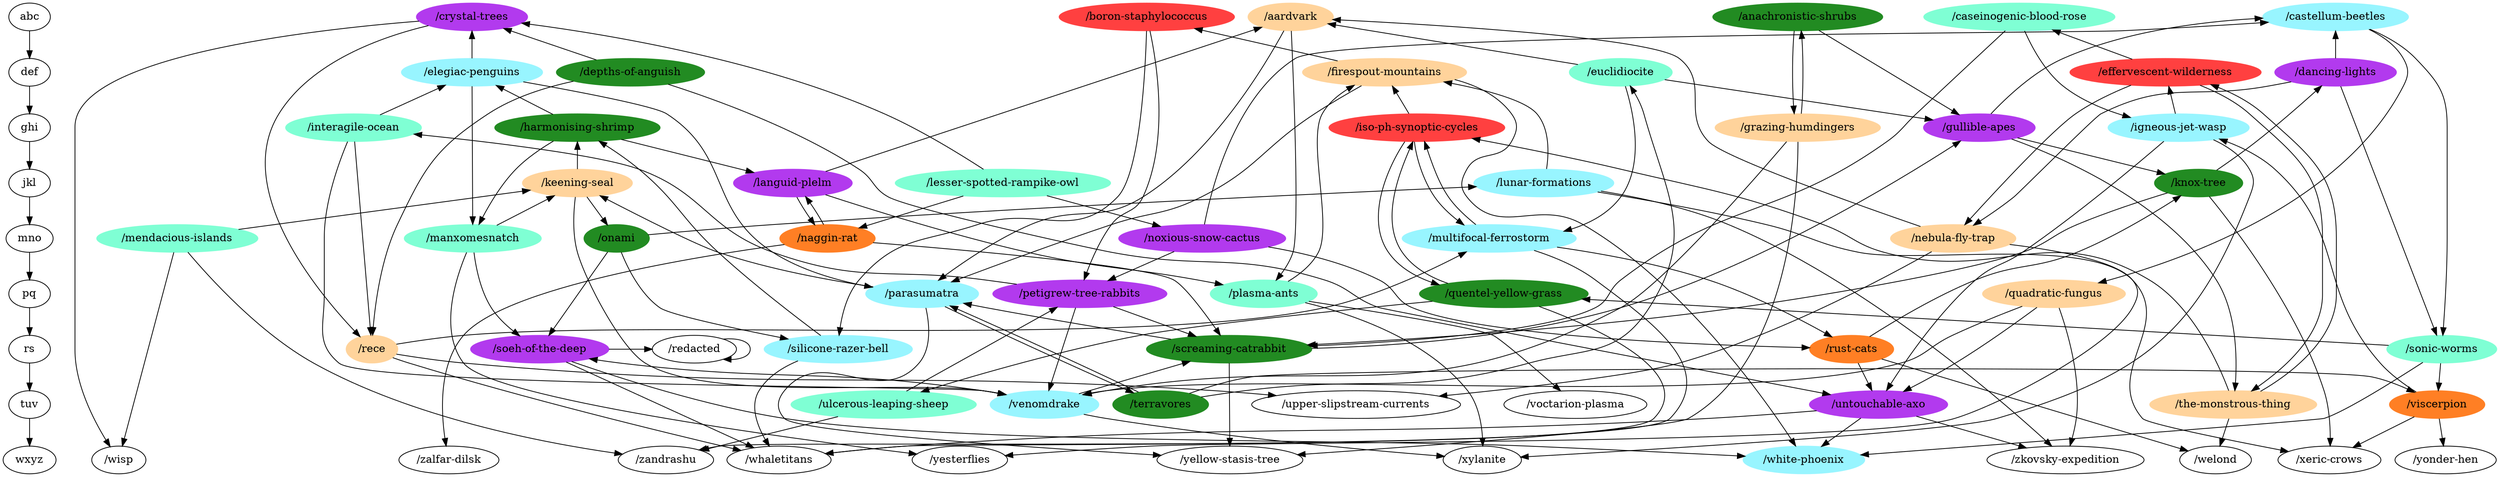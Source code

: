 digraph G {
abc->def->ghi->jkl->mno->pq->rs->tuv->wxyz;
{ rank=same;
abc;
"/boron-staphylococcus" [color=brown1,style=filled];
"/castellum-beetles" [color=cadetblue1,style=filled];
"/crystal-trees" [color=darkorchid2,style=filled];
"/anachronistic-shrubs" [color=forestgreen,style=filled];
"/caseinogenic-blood-rose" [color=aquamarine,style=filled];
"/aardvark" [color=burlywood1,style=filled];
}
{ rank=same;
def;
"/effervescent-wilderness" [color=brown1,style=filled];
"/firespout-mountains" [color=burlywood1,style=filled];
"/dancing-lights" [color=darkorchid2,style=filled];
"/euclidiocite" [color=aquamarine,style=filled];
"/depths-of-anguish" [color=forestgreen,style=filled];
"/elegiac-penguins" [color=cadetblue1,style=filled];
}
{ rank=same;
ghi;
"/iso-ph-synoptic-cycles" [color=brown1,style=filled];
"/harmonising-shrimp" [color=forestgreen,style=filled];
"/igneous-jet-wasp" [color=cadetblue1,style=filled];
"/grazing-humdingers" [color=burlywood1,style=filled];
"/interagile-ocean" [color=aquamarine,style=filled];
"/gullible-apes" [color=darkorchid2,style=filled];
}
{ rank=same;
jkl;
"/lunar-formations" [color=cadetblue1,style=filled];
"/lesser-spotted-rampike-owl" [color=aquamarine,style=filled];
"/languid-plelm" [color=darkorchid2,style=filled];
"/knox-tree" [color=forestgreen,style=filled];
"/keening-seal" [color=burlywood1,style=filled];
}
{ rank=same;
mno;
"/naggin-rat" [color=chocolate1,style=filled];
"/multifocal-ferrostorm" [color=cadetblue1,style=filled];
"/nebula-fly-trap" [color=burlywood1,style=filled];
"/noxious-snow-cactus" [color=darkorchid2,style=filled];
"/mendacious-islands" [color=aquamarine,style=filled];
"/onami" [color=forestgreen,style=filled];
"/manxomesnatch" [color=aquamarine,style=filled];
}
{ rank=same;
pq;
"/petigrew-tree-rabbits" [color=darkorchid2,style=filled];
"/quentel-yellow-grass" [color=forestgreen,style=filled];
"/quadratic-fungus" [color=burlywood1,style=filled];
"/parasumatra" [color=cadetblue1,style=filled];
"/plasma-ants" [color=aquamarine,style=filled];
}
{ rank=same;
rs;
"/soeh-of-the-deep" [color=darkorchid2,style=filled];
"/rece" [color=burlywood1,style=filled];
"/rust-cats" [color=chocolate1,style=filled];
"/sonic-worms" [color=aquamarine,style=filled];
"/silicone-razer-bell" [color=cadetblue1,style=filled];
"/redacted";
"/screaming-catrabbit" [color=forestgreen,style=filled];
}
{ rank=same;
tuv;
"/untouchable-axo" [color=darkorchid2,style=filled];
"/upper-slipstream-currents";
"/venomdrake" [color=cadetblue1,style=filled];
"/viscerpion" [color=chocolate1,style=filled];
"/ulcerous-leaping-sheep" [color=aquamarine,style=filled];
"/the-monstrous-thing" [color=burlywood1,style=filled];
"/voctarion-plasma";
"/terravores" [color=forestgreen,style=filled];
}
{ rank=same;
wxyz;
"/xeric-crows";
"/zalfar-dilsk";
"/wisp";
"/yonder-hen";
"/welond";
"/zandrashu";
"/yesterflies";
"/yellow-stasis-tree";
"/whaletitans";
"/white-phoenix" [color=cadetblue1,style=filled];
"/xylanite";
"/zkovsky-expedition";
}
"/lunar-formations" -> "/firespout-mountains";
"/lunar-formations" -> "/xeric-crows";
"/lunar-formations" -> "/zkovsky-expedition";
"/naggin-rat" -> "/zalfar-dilsk";
"/naggin-rat" -> "/languid-plelm";
"/naggin-rat" -> "/screaming-catrabbit";
"/iso-ph-synoptic-cycles" -> "/multifocal-ferrostorm";
"/iso-ph-synoptic-cycles" -> "/firespout-mountains";
"/iso-ph-synoptic-cycles" -> "/quentel-yellow-grass";
"/multifocal-ferrostorm" -> "/iso-ph-synoptic-cycles";
"/multifocal-ferrostorm" -> "/rust-cats";
"/multifocal-ferrostorm" -> "/whaletitans";
"/effervescent-wilderness" -> "/nebula-fly-trap";
"/effervescent-wilderness" -> "/the-monstrous-thing";
"/effervescent-wilderness" -> "/caseinogenic-blood-rose";
"/harmonising-shrimp" -> "/languid-plelm";
"/harmonising-shrimp" -> "/elegiac-penguins";
"/harmonising-shrimp" -> "/manxomesnatch";
"/soeh-of-the-deep" -> "/whaletitans";
"/soeh-of-the-deep" -> "/white-phoenix";
"/soeh-of-the-deep" -> "/redacted";
"/boron-staphylococcus" -> "/petigrew-tree-rabbits";
"/boron-staphylococcus" -> "/silicone-razer-bell";
"/untouchable-axo" -> "/whaletitans";
"/untouchable-axo" -> "/white-phoenix";
"/untouchable-axo" -> "/zkovsky-expedition";
"/castellum-beetles" -> "/quadratic-fungus";
"/castellum-beetles" -> "/sonic-worms";
"/firespout-mountains" -> "/boron-staphylococcus";
"/firespout-mountains" -> "/parasumatra";
"/firespout-mountains" -> "/white-phoenix";
"/nebula-fly-trap" -> "/upper-slipstream-currents";
"/nebula-fly-trap" -> "/yesterflies";
"/nebula-fly-trap" -> "/aardvark";
"/igneous-jet-wasp" -> "/effervescent-wilderness";
"/igneous-jet-wasp" -> "/untouchable-axo";
"/igneous-jet-wasp" -> "/xylanite";
"/lesser-spotted-rampike-owl" -> "/naggin-rat";
"/lesser-spotted-rampike-owl" -> "/noxious-snow-cactus";
"/lesser-spotted-rampike-owl" -> "/crystal-trees";
"/venomdrake" -> "/soeh-of-the-deep";
"/venomdrake" -> "/xylanite";
"/venomdrake" -> "/screaming-catrabbit";
"/petigrew-tree-rabbits" -> "/venomdrake";
"/petigrew-tree-rabbits" -> "/interagile-ocean";
"/petigrew-tree-rabbits" -> "/screaming-catrabbit";
"/quentel-yellow-grass" -> "/iso-ph-synoptic-cycles";
"/quentel-yellow-grass" -> "/zandrashu";
"/quentel-yellow-grass" -> "/ulcerous-leaping-sheep";
"/noxious-snow-cactus" -> "/castellum-beetles";
"/noxious-snow-cactus" -> "/petigrew-tree-rabbits";
"/noxious-snow-cactus" -> "/rust-cats";
"/grazing-humdingers" -> "/venomdrake";
"/grazing-humdingers" -> "/yellow-stasis-tree";
"/grazing-humdingers" -> "/anachronistic-shrubs";
"/viscerpion" -> "/xeric-crows";
"/viscerpion" -> "/igneous-jet-wasp";
"/viscerpion" -> "/yonder-hen";
"/mendacious-islands" -> "/wisp";
"/mendacious-islands" -> "/zandrashu";
"/mendacious-islands" -> "/keening-seal";
"/dancing-lights" -> "/castellum-beetles";
"/dancing-lights" -> "/nebula-fly-trap";
"/dancing-lights" -> "/sonic-worms";
"/rece" -> "/multifocal-ferrostorm";
"/rece" -> "/upper-slipstream-currents";
"/rece" -> "/whaletitans";
"/languid-plelm" -> "/naggin-rat";
"/languid-plelm" -> "/plasma-ants";
"/languid-plelm" -> "/aardvark";
"/interagile-ocean" -> "/venomdrake";
"/interagile-ocean" -> "/rece";
"/interagile-ocean" -> "/elegiac-penguins";
"/ulcerous-leaping-sheep" -> "/petigrew-tree-rabbits";
"/ulcerous-leaping-sheep" -> "/zandrashu";
"/quadratic-fungus" -> "/untouchable-axo";
"/quadratic-fungus" -> "/venomdrake";
"/quadratic-fungus" -> "/zkovsky-expedition";
"/rust-cats" -> "/untouchable-axo";
"/rust-cats" -> "/welond";
"/rust-cats" -> "/knox-tree";
"/euclidiocite" -> "/multifocal-ferrostorm";
"/euclidiocite" -> "/gullible-apes";
"/euclidiocite" -> "/aardvark";
"/sonic-worms" -> "/quentel-yellow-grass";
"/sonic-worms" -> "/viscerpion";
"/sonic-worms" -> "/white-phoenix";
"/crystal-trees" -> "/wisp";
"/crystal-trees" -> "/rece";
"/silicone-razer-bell" -> "/harmonising-shrimp";
"/silicone-razer-bell" -> "/whaletitans";
"/depths-of-anguish" -> "/untouchable-axo";
"/depths-of-anguish" -> "/rece";
"/depths-of-anguish" -> "/crystal-trees";
"/elegiac-penguins" -> "/crystal-trees";
"/elegiac-penguins" -> "/parasumatra";
"/elegiac-penguins" -> "/manxomesnatch";
"/the-monstrous-thing" -> "/iso-ph-synoptic-cycles";
"/the-monstrous-thing" -> "/effervescent-wilderness";
"/the-monstrous-thing" -> "/welond";
"/onami" -> "/lunar-formations";
"/onami" -> "/soeh-of-the-deep";
"/onami" -> "/silicone-razer-bell";
"/gullible-apes" -> "/castellum-beetles";
"/gullible-apes" -> "/the-monstrous-thing";
"/gullible-apes" -> "/knox-tree";
"/knox-tree" -> "/xeric-crows";
"/knox-tree" -> "/dancing-lights";
"/knox-tree" -> "/screaming-catrabbit";
"/parasumatra" -> "/yellow-stasis-tree";
"/parasumatra" -> "/keening-seal";
"/parasumatra" -> "/terravores";
"/manxomesnatch" -> "/soeh-of-the-deep";
"/manxomesnatch" -> "/yesterflies";
"/manxomesnatch" -> "/keening-seal";
"/redacted" -> "/redacted";
"/plasma-ants" -> "/firespout-mountains";
"/plasma-ants" -> "/xylanite";
"/plasma-ants" -> "/voctarion-plasma";
"/anachronistic-shrubs" -> "/grazing-humdingers";
"/anachronistic-shrubs" -> "/gullible-apes";
"/keening-seal" -> "/harmonising-shrimp";
"/keening-seal" -> "/venomdrake";
"/keening-seal" -> "/onami";
"/caseinogenic-blood-rose" -> "/igneous-jet-wasp";
"/caseinogenic-blood-rose" -> "/screaming-catrabbit";
"/terravores" -> "/viscerpion";
"/terravores" -> "/euclidiocite";
"/terravores" -> "/parasumatra";
"/screaming-catrabbit" -> "/yellow-stasis-tree";
"/screaming-catrabbit" -> "/gullible-apes";
"/screaming-catrabbit" -> "/parasumatra";
"/aardvark" -> "/parasumatra";
"/aardvark" -> "/plasma-ants";
}
